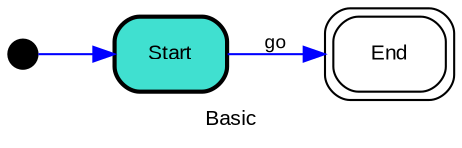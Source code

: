 digraph list {
label=Basic;
fontname=Arial;
fontsize=10;
rankdir=LR;
i [shape=circle, style=filled, fontsize=1, fixedsize=true, width=0.2, height=0.2, fillcolor=black];
i -> start [label="", color=blue, fontname=Arial, fontsize=9];
start [label=Start, shape=rectangle, style="rounded, filled", fontname=Arial, fontsize=10, peripheries=1, penwidth=2, fillcolor=turquoise];
start -> end [label=go, color=blue, fontname=Arial, fontsize=9];
end [label=End, shape=rectangle, style="rounded, filled", fontname=Arial, fontsize=10, peripheries=2, fillcolor=white];
}
